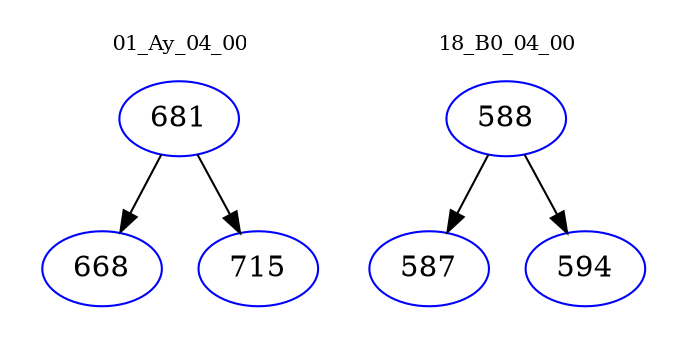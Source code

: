 digraph{
subgraph cluster_0 {
color = white
label = "01_Ay_04_00";
fontsize=10;
T0_681 [label="681", color="blue"]
T0_681 -> T0_668 [color="black"]
T0_668 [label="668", color="blue"]
T0_681 -> T0_715 [color="black"]
T0_715 [label="715", color="blue"]
}
subgraph cluster_1 {
color = white
label = "18_B0_04_00";
fontsize=10;
T1_588 [label="588", color="blue"]
T1_588 -> T1_587 [color="black"]
T1_587 [label="587", color="blue"]
T1_588 -> T1_594 [color="black"]
T1_594 [label="594", color="blue"]
}
}
